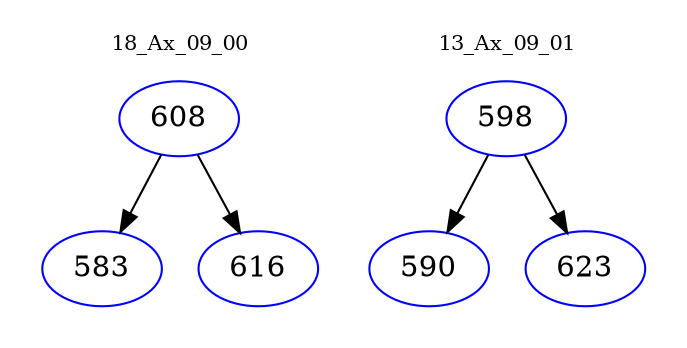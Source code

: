 digraph{
subgraph cluster_0 {
color = white
label = "18_Ax_09_00";
fontsize=10;
T0_608 [label="608", color="blue"]
T0_608 -> T0_583 [color="black"]
T0_583 [label="583", color="blue"]
T0_608 -> T0_616 [color="black"]
T0_616 [label="616", color="blue"]
}
subgraph cluster_1 {
color = white
label = "13_Ax_09_01";
fontsize=10;
T1_598 [label="598", color="blue"]
T1_598 -> T1_590 [color="black"]
T1_590 [label="590", color="blue"]
T1_598 -> T1_623 [color="black"]
T1_623 [label="623", color="blue"]
}
}
